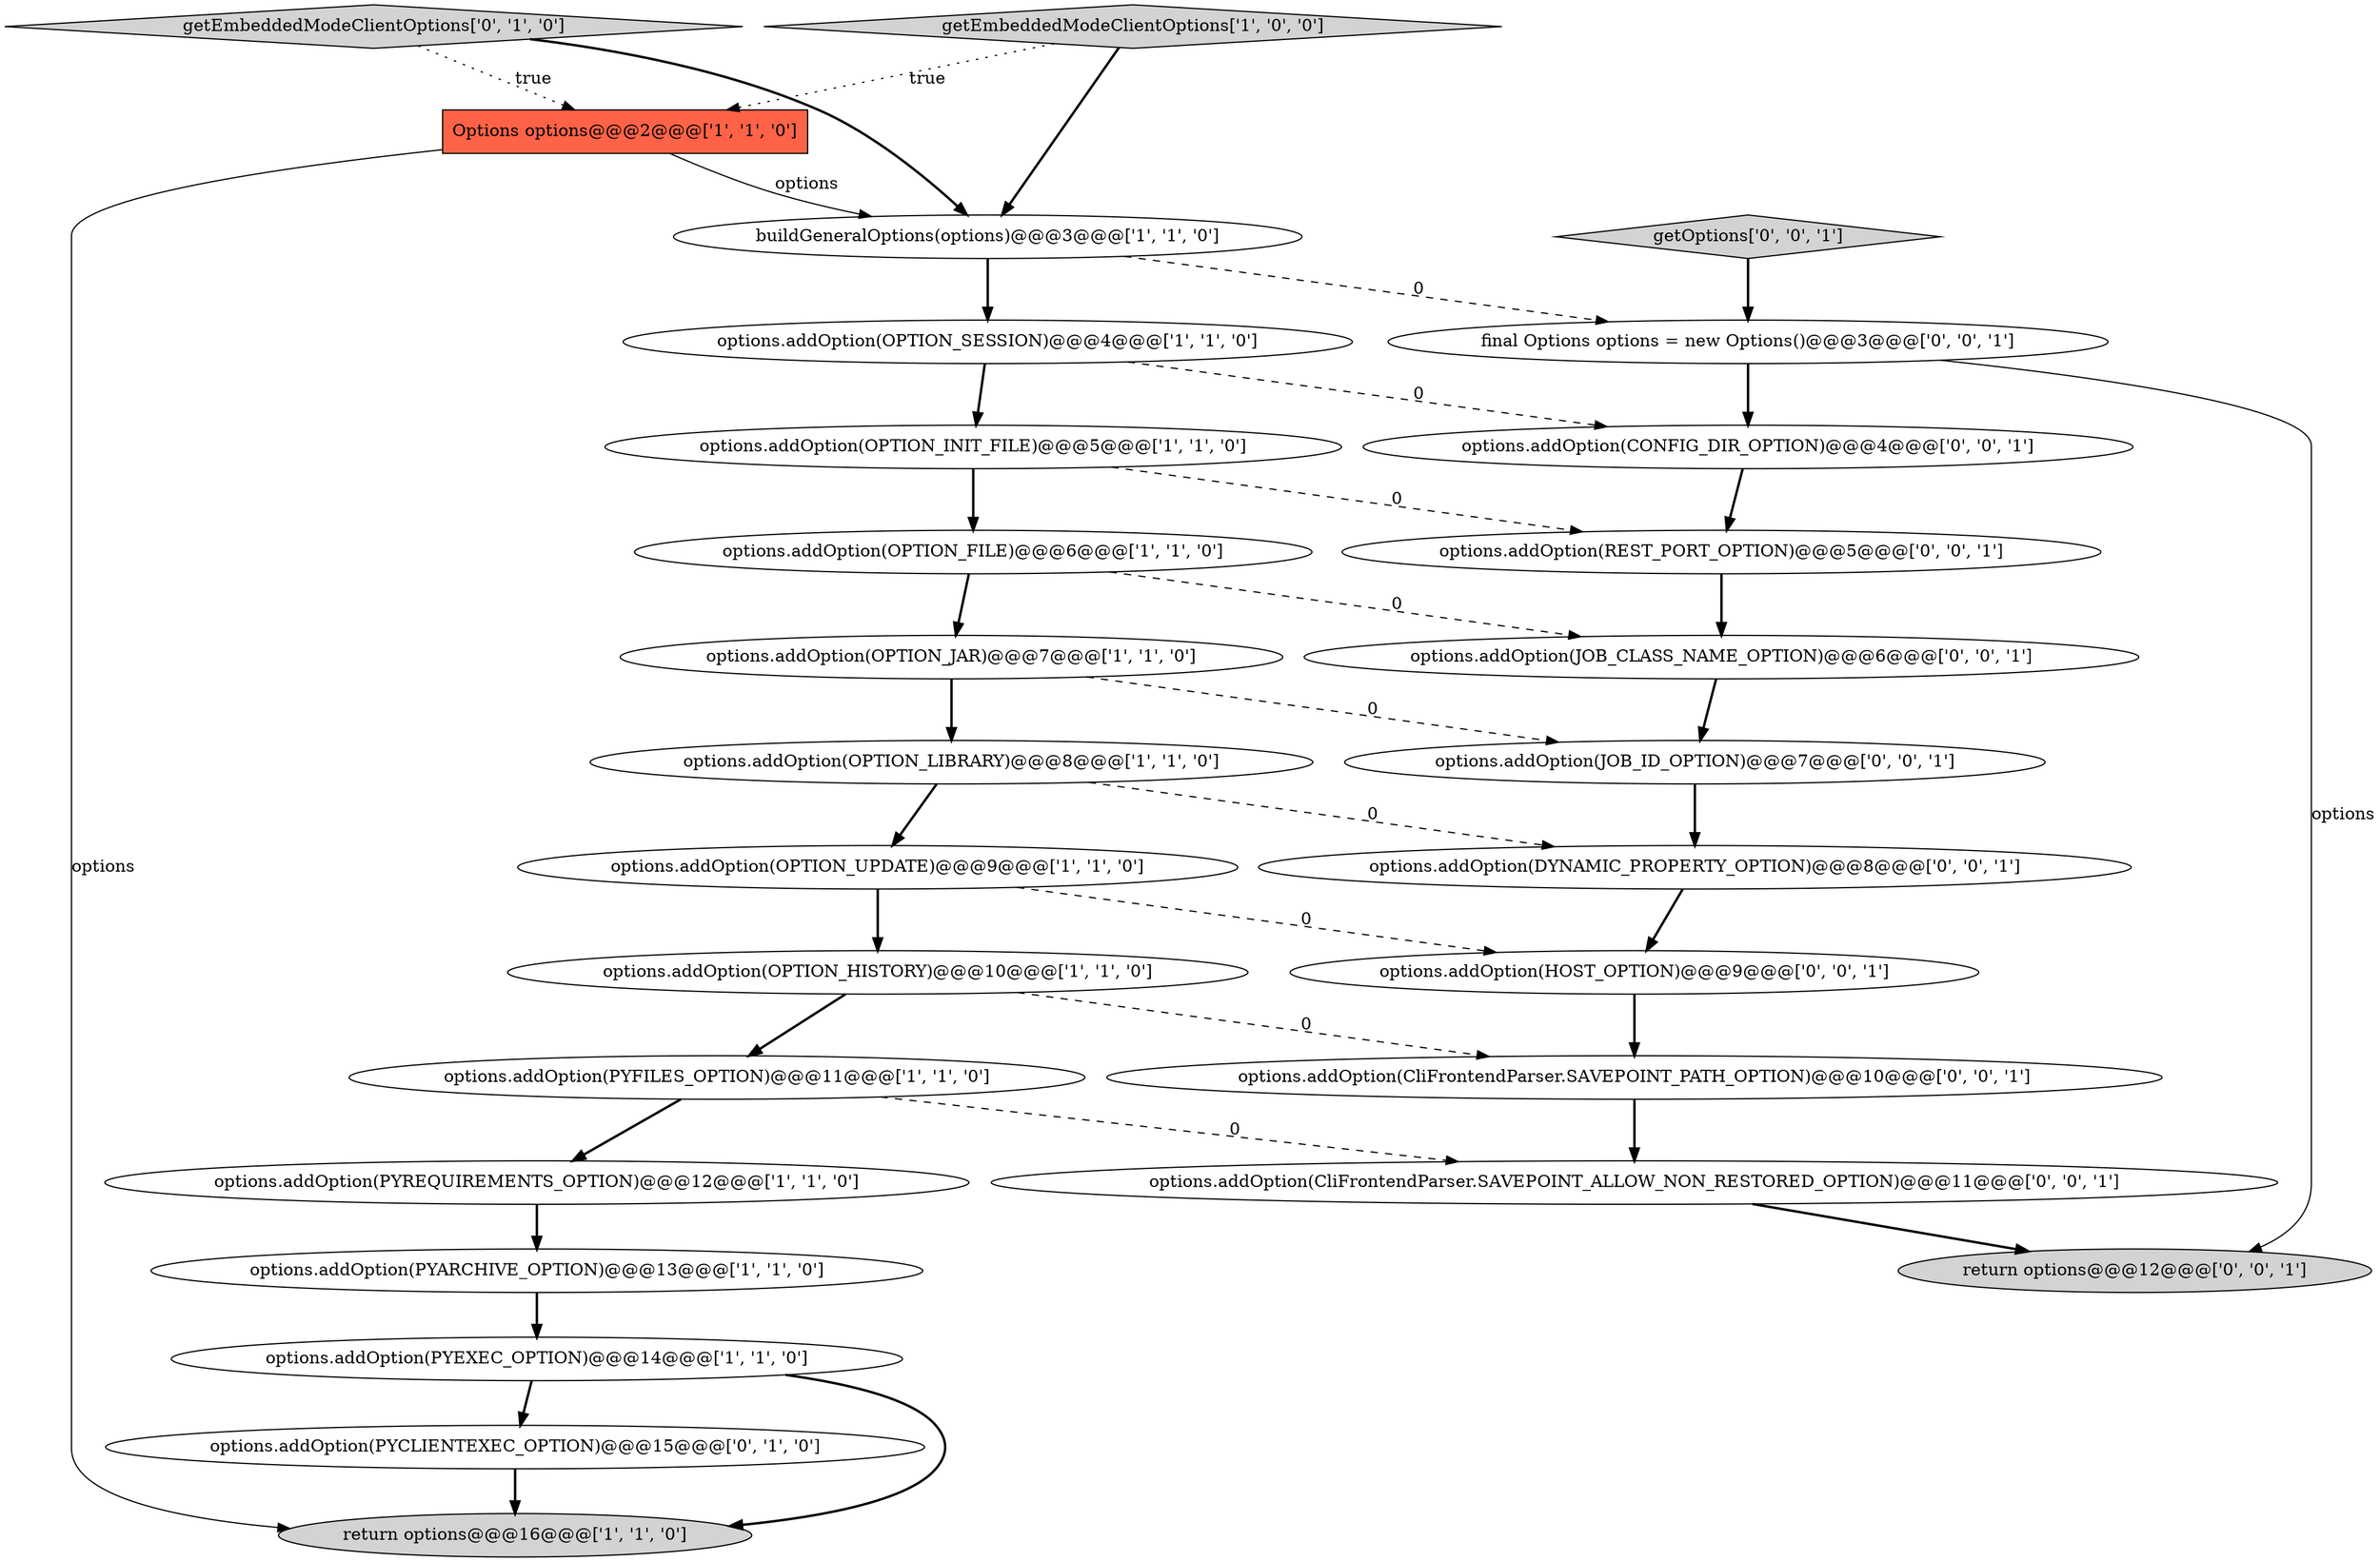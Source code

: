 digraph {
10 [style = filled, label = "options.addOption(PYREQUIREMENTS_OPTION)@@@12@@@['1', '1', '0']", fillcolor = white, shape = ellipse image = "AAA0AAABBB1BBB"];
8 [style = filled, label = "options.addOption(PYFILES_OPTION)@@@11@@@['1', '1', '0']", fillcolor = white, shape = ellipse image = "AAA0AAABBB1BBB"];
11 [style = filled, label = "options.addOption(PYEXEC_OPTION)@@@14@@@['1', '1', '0']", fillcolor = white, shape = ellipse image = "AAA0AAABBB1BBB"];
12 [style = filled, label = "options.addOption(OPTION_INIT_FILE)@@@5@@@['1', '1', '0']", fillcolor = white, shape = ellipse image = "AAA0AAABBB1BBB"];
17 [style = filled, label = "final Options options = new Options()@@@3@@@['0', '0', '1']", fillcolor = white, shape = ellipse image = "AAA0AAABBB3BBB"];
2 [style = filled, label = "options.addOption(OPTION_FILE)@@@6@@@['1', '1', '0']", fillcolor = white, shape = ellipse image = "AAA0AAABBB1BBB"];
19 [style = filled, label = "options.addOption(DYNAMIC_PROPERTY_OPTION)@@@8@@@['0', '0', '1']", fillcolor = white, shape = ellipse image = "AAA0AAABBB3BBB"];
15 [style = filled, label = "options.addOption(PYCLIENTEXEC_OPTION)@@@15@@@['0', '1', '0']", fillcolor = white, shape = ellipse image = "AAA1AAABBB2BBB"];
3 [style = filled, label = "options.addOption(PYARCHIVE_OPTION)@@@13@@@['1', '1', '0']", fillcolor = white, shape = ellipse image = "AAA0AAABBB1BBB"];
26 [style = filled, label = "options.addOption(JOB_CLASS_NAME_OPTION)@@@6@@@['0', '0', '1']", fillcolor = white, shape = ellipse image = "AAA0AAABBB3BBB"];
1 [style = filled, label = "getEmbeddedModeClientOptions['1', '0', '0']", fillcolor = lightgray, shape = diamond image = "AAA0AAABBB1BBB"];
27 [style = filled, label = "options.addOption(CliFrontendParser.SAVEPOINT_PATH_OPTION)@@@10@@@['0', '0', '1']", fillcolor = white, shape = ellipse image = "AAA0AAABBB3BBB"];
22 [style = filled, label = "options.addOption(JOB_ID_OPTION)@@@7@@@['0', '0', '1']", fillcolor = white, shape = ellipse image = "AAA0AAABBB3BBB"];
23 [style = filled, label = "getOptions['0', '0', '1']", fillcolor = lightgray, shape = diamond image = "AAA0AAABBB3BBB"];
6 [style = filled, label = "buildGeneralOptions(options)@@@3@@@['1', '1', '0']", fillcolor = white, shape = ellipse image = "AAA0AAABBB1BBB"];
0 [style = filled, label = "options.addOption(OPTION_SESSION)@@@4@@@['1', '1', '0']", fillcolor = white, shape = ellipse image = "AAA0AAABBB1BBB"];
13 [style = filled, label = "options.addOption(OPTION_UPDATE)@@@9@@@['1', '1', '0']", fillcolor = white, shape = ellipse image = "AAA0AAABBB1BBB"];
24 [style = filled, label = "return options@@@12@@@['0', '0', '1']", fillcolor = lightgray, shape = ellipse image = "AAA0AAABBB3BBB"];
5 [style = filled, label = "options.addOption(OPTION_LIBRARY)@@@8@@@['1', '1', '0']", fillcolor = white, shape = ellipse image = "AAA0AAABBB1BBB"];
7 [style = filled, label = "options.addOption(OPTION_HISTORY)@@@10@@@['1', '1', '0']", fillcolor = white, shape = ellipse image = "AAA0AAABBB1BBB"];
9 [style = filled, label = "return options@@@16@@@['1', '1', '0']", fillcolor = lightgray, shape = ellipse image = "AAA0AAABBB1BBB"];
21 [style = filled, label = "options.addOption(REST_PORT_OPTION)@@@5@@@['0', '0', '1']", fillcolor = white, shape = ellipse image = "AAA0AAABBB3BBB"];
18 [style = filled, label = "options.addOption(CONFIG_DIR_OPTION)@@@4@@@['0', '0', '1']", fillcolor = white, shape = ellipse image = "AAA0AAABBB3BBB"];
16 [style = filled, label = "getEmbeddedModeClientOptions['0', '1', '0']", fillcolor = lightgray, shape = diamond image = "AAA0AAABBB2BBB"];
14 [style = filled, label = "options.addOption(OPTION_JAR)@@@7@@@['1', '1', '0']", fillcolor = white, shape = ellipse image = "AAA0AAABBB1BBB"];
20 [style = filled, label = "options.addOption(HOST_OPTION)@@@9@@@['0', '0', '1']", fillcolor = white, shape = ellipse image = "AAA0AAABBB3BBB"];
4 [style = filled, label = "Options options@@@2@@@['1', '1', '0']", fillcolor = tomato, shape = box image = "AAA0AAABBB1BBB"];
25 [style = filled, label = "options.addOption(CliFrontendParser.SAVEPOINT_ALLOW_NON_RESTORED_OPTION)@@@11@@@['0', '0', '1']", fillcolor = white, shape = ellipse image = "AAA0AAABBB3BBB"];
14->5 [style = bold, label=""];
26->22 [style = bold, label=""];
22->19 [style = bold, label=""];
20->27 [style = bold, label=""];
16->4 [style = dotted, label="true"];
3->11 [style = bold, label=""];
13->7 [style = bold, label=""];
7->8 [style = bold, label=""];
15->9 [style = bold, label=""];
27->25 [style = bold, label=""];
2->26 [style = dashed, label="0"];
4->6 [style = solid, label="options"];
12->2 [style = bold, label=""];
19->20 [style = bold, label=""];
6->0 [style = bold, label=""];
25->24 [style = bold, label=""];
8->25 [style = dashed, label="0"];
11->9 [style = bold, label=""];
6->17 [style = dashed, label="0"];
11->15 [style = bold, label=""];
5->19 [style = dashed, label="0"];
1->6 [style = bold, label=""];
10->3 [style = bold, label=""];
5->13 [style = bold, label=""];
12->21 [style = dashed, label="0"];
0->12 [style = bold, label=""];
21->26 [style = bold, label=""];
16->6 [style = bold, label=""];
14->22 [style = dashed, label="0"];
17->24 [style = solid, label="options"];
18->21 [style = bold, label=""];
13->20 [style = dashed, label="0"];
4->9 [style = solid, label="options"];
2->14 [style = bold, label=""];
23->17 [style = bold, label=""];
7->27 [style = dashed, label="0"];
0->18 [style = dashed, label="0"];
1->4 [style = dotted, label="true"];
8->10 [style = bold, label=""];
17->18 [style = bold, label=""];
}
